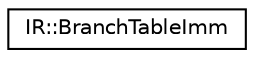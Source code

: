 digraph "Graphical Class Hierarchy"
{
  edge [fontname="Helvetica",fontsize="10",labelfontname="Helvetica",labelfontsize="10"];
  node [fontname="Helvetica",fontsize="10",shape=record];
  rankdir="LR";
  Node0 [label="IR::BranchTableImm",height=0.2,width=0.4,color="black", fillcolor="white", style="filled",URL="$struct_i_r_1_1_branch_table_imm.html"];
}

